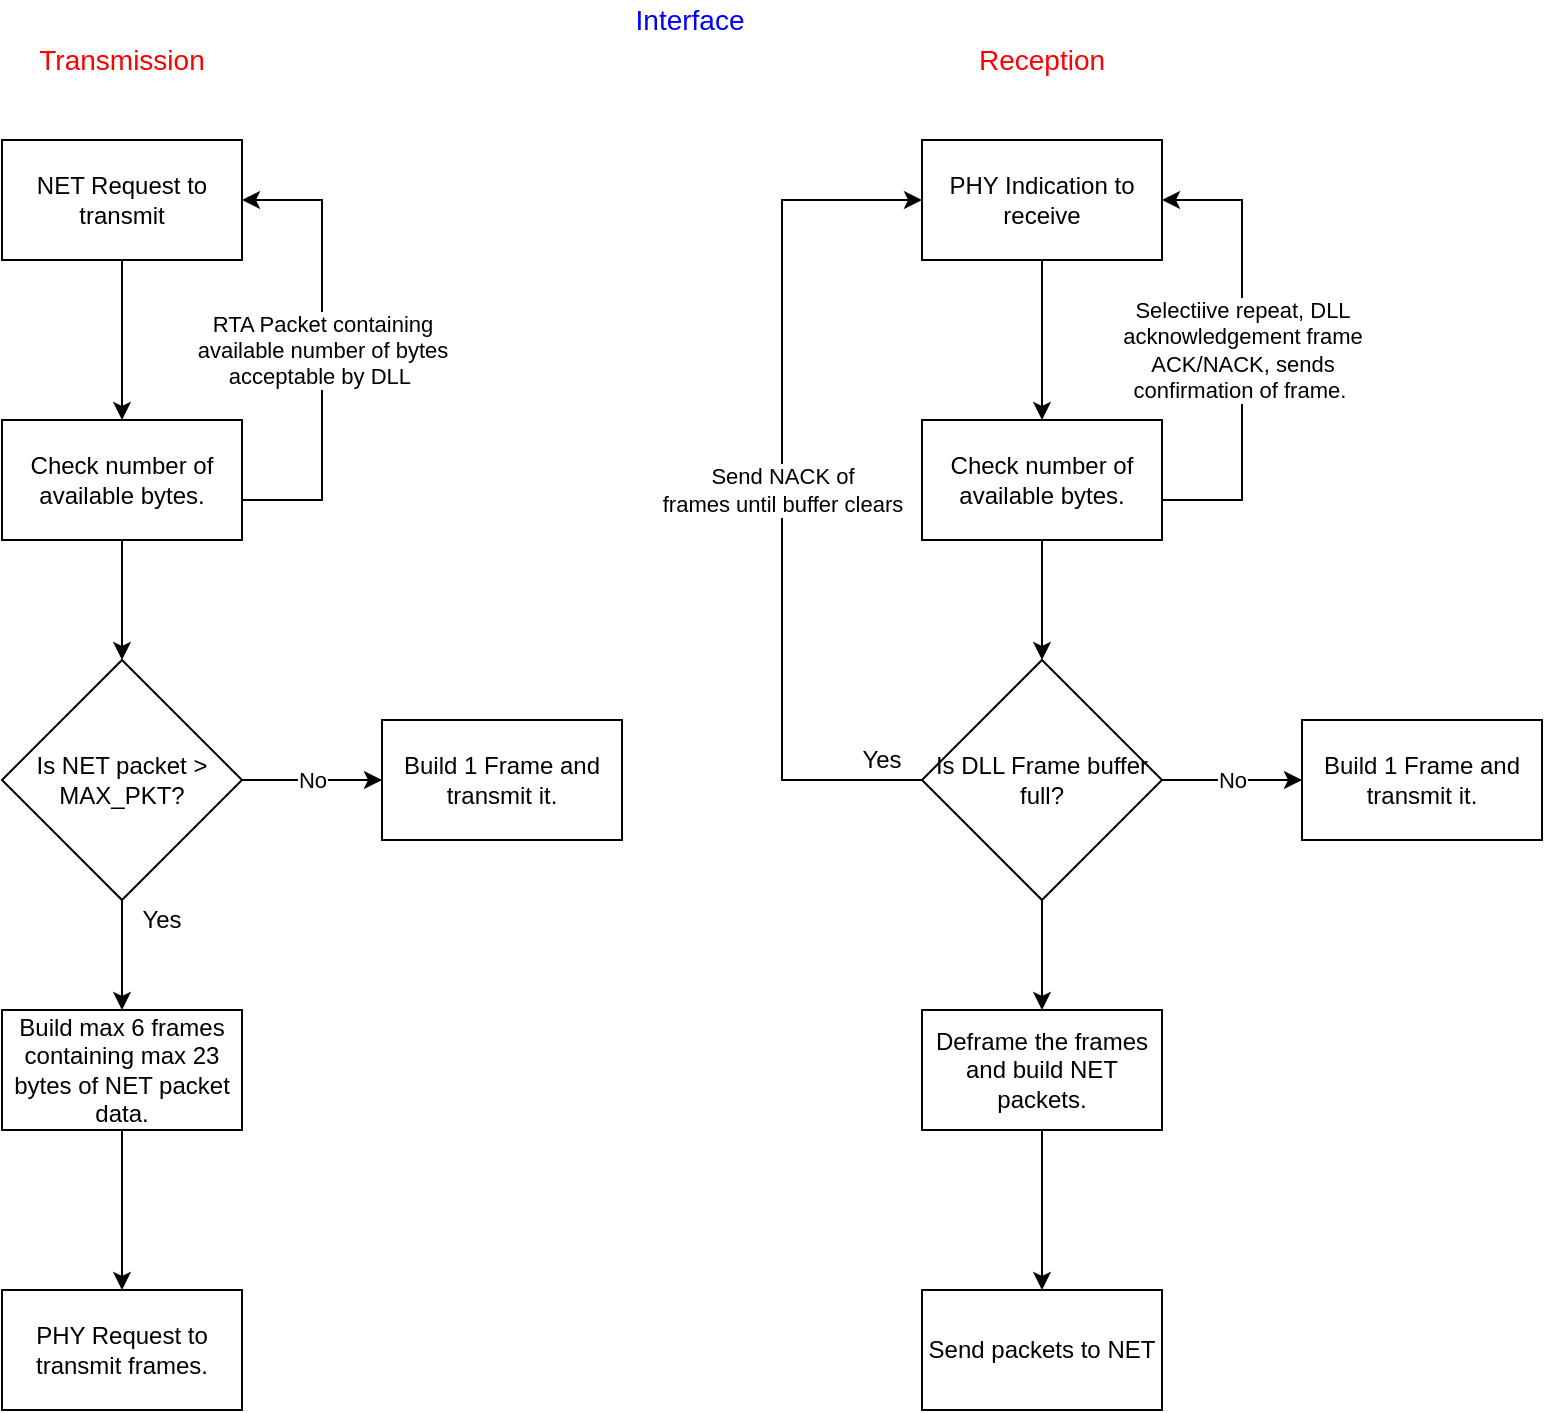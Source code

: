 <mxfile version="13.10.0" type="embed">
    <diagram id="VOiTFpkMgCEhUqabbZLc" name="Page-1">
        <mxGraphModel dx="1141" dy="790" grid="1" gridSize="10" guides="1" tooltips="1" connect="1" arrows="1" fold="1" page="1" pageScale="1" pageWidth="827" pageHeight="1169" math="0" shadow="0">
            <root>
                <mxCell id="0"/>
                <mxCell id="1" parent="0"/>
                <mxCell id="4" style="edgeStyle=orthogonalEdgeStyle;rounded=0;orthogonalLoop=1;jettySize=auto;html=1;entryX=0.5;entryY=0;entryDx=0;entryDy=0;" edge="1" parent="1" source="12" target="3">
                    <mxGeometry relative="1" as="geometry">
                        <mxPoint x="110" y="310" as="sourcePoint"/>
                    </mxGeometry>
                </mxCell>
                <mxCell id="2" value="NET Request to transmit" style="rounded=0;whiteSpace=wrap;html=1;" vertex="1" parent="1">
                    <mxGeometry x="50" y="80" width="120" height="60" as="geometry"/>
                </mxCell>
                <mxCell id="11" value="No" style="edgeStyle=orthogonalEdgeStyle;rounded=0;orthogonalLoop=1;jettySize=auto;html=1;" edge="1" parent="1" source="3" target="10">
                    <mxGeometry relative="1" as="geometry"/>
                </mxCell>
                <mxCell id="17" value="" style="edgeStyle=orthogonalEdgeStyle;rounded=0;orthogonalLoop=1;jettySize=auto;html=1;" edge="1" parent="1" source="3" target="16">
                    <mxGeometry relative="1" as="geometry"/>
                </mxCell>
                <mxCell id="3" value="Is NET packet &amp;gt; MAX_PKT?" style="rhombus;whiteSpace=wrap;html=1;" vertex="1" parent="1">
                    <mxGeometry x="50" y="340" width="120" height="120" as="geometry"/>
                </mxCell>
                <mxCell id="7" value="RTA Packet containing&lt;br&gt;available number of bytes &lt;br&gt;acceptable by DLL&amp;nbsp;" style="edgeStyle=orthogonalEdgeStyle;rounded=0;orthogonalLoop=1;jettySize=auto;html=1;entryX=1;entryY=0.5;entryDx=0;entryDy=0;" edge="1" parent="1" target="2">
                    <mxGeometry relative="1" as="geometry">
                        <mxPoint x="170" y="260" as="sourcePoint"/>
                        <Array as="points">
                            <mxPoint x="210" y="260"/>
                            <mxPoint x="210" y="110"/>
                        </Array>
                    </mxGeometry>
                </mxCell>
                <mxCell id="6" style="edgeStyle=orthogonalEdgeStyle;rounded=0;orthogonalLoop=1;jettySize=auto;html=1;" edge="1" parent="1" source="2" target="12">
                    <mxGeometry relative="1" as="geometry">
                        <mxPoint x="110" y="140" as="sourcePoint"/>
                        <mxPoint x="110" y="200" as="targetPoint"/>
                    </mxGeometry>
                </mxCell>
                <mxCell id="10" value="Build 1 Frame and transmit it." style="rounded=0;whiteSpace=wrap;html=1;" vertex="1" parent="1">
                    <mxGeometry x="240" y="370" width="120" height="60" as="geometry"/>
                </mxCell>
                <mxCell id="12" value="Check number of available bytes." style="rounded=0;whiteSpace=wrap;html=1;" vertex="1" parent="1">
                    <mxGeometry x="50" y="220" width="120" height="60" as="geometry"/>
                </mxCell>
                <mxCell id="31" value="" style="edgeStyle=orthogonalEdgeStyle;rounded=0;orthogonalLoop=1;jettySize=auto;html=1;" edge="1" parent="1" source="16" target="30">
                    <mxGeometry relative="1" as="geometry"/>
                </mxCell>
                <mxCell id="16" value="Build max 6 frames containing max 23 bytes of NET packet data." style="whiteSpace=wrap;html=1;" vertex="1" parent="1">
                    <mxGeometry x="50" y="515" width="120" height="60" as="geometry"/>
                </mxCell>
                <mxCell id="20" style="edgeStyle=orthogonalEdgeStyle;rounded=0;orthogonalLoop=1;jettySize=auto;html=1;entryX=0.5;entryY=0;entryDx=0;entryDy=0;" edge="1" parent="1" source="28" target="24">
                    <mxGeometry relative="1" as="geometry">
                        <mxPoint x="570" y="310" as="sourcePoint"/>
                    </mxGeometry>
                </mxCell>
                <mxCell id="21" value="PHY Indication to receive" style="rounded=0;whiteSpace=wrap;html=1;" vertex="1" parent="1">
                    <mxGeometry x="510" y="80" width="120" height="60" as="geometry"/>
                </mxCell>
                <mxCell id="22" value="No" style="edgeStyle=orthogonalEdgeStyle;rounded=0;orthogonalLoop=1;jettySize=auto;html=1;" edge="1" parent="1" source="24" target="27">
                    <mxGeometry relative="1" as="geometry"/>
                </mxCell>
                <mxCell id="23" value="" style="edgeStyle=orthogonalEdgeStyle;rounded=0;orthogonalLoop=1;jettySize=auto;html=1;" edge="1" parent="1" source="24" target="29">
                    <mxGeometry relative="1" as="geometry"/>
                </mxCell>
                <mxCell id="32" value="Send NACK of &lt;br&gt;frames until buffer clears" style="edgeStyle=orthogonalEdgeStyle;rounded=0;orthogonalLoop=1;jettySize=auto;html=1;entryX=0;entryY=0.5;entryDx=0;entryDy=0;" edge="1" parent="1" source="24" target="21">
                    <mxGeometry relative="1" as="geometry">
                        <Array as="points">
                            <mxPoint x="440" y="400"/>
                            <mxPoint x="440" y="110"/>
                        </Array>
                    </mxGeometry>
                </mxCell>
                <mxCell id="24" value="Is DLL Frame buffer full?" style="rhombus;whiteSpace=wrap;html=1;" vertex="1" parent="1">
                    <mxGeometry x="510" y="340" width="120" height="120" as="geometry"/>
                </mxCell>
                <mxCell id="25" value="Selectiive repeat, DLL &lt;br&gt;acknowledgement frame&lt;br&gt;ACK/NACK, sends &lt;br&gt;confirmation of frame.&amp;nbsp;" style="edgeStyle=orthogonalEdgeStyle;rounded=0;orthogonalLoop=1;jettySize=auto;html=1;entryX=1;entryY=0.5;entryDx=0;entryDy=0;" edge="1" parent="1" target="21">
                    <mxGeometry relative="1" as="geometry">
                        <mxPoint x="630" y="260" as="sourcePoint"/>
                        <Array as="points">
                            <mxPoint x="670" y="260"/>
                            <mxPoint x="670" y="110"/>
                        </Array>
                    </mxGeometry>
                </mxCell>
                <mxCell id="26" style="edgeStyle=orthogonalEdgeStyle;rounded=0;orthogonalLoop=1;jettySize=auto;html=1;" edge="1" parent="1" source="21" target="28">
                    <mxGeometry relative="1" as="geometry">
                        <mxPoint x="570" y="140" as="sourcePoint"/>
                        <mxPoint x="570" y="200" as="targetPoint"/>
                    </mxGeometry>
                </mxCell>
                <mxCell id="27" value="Build 1 Frame and transmit it." style="rounded=0;whiteSpace=wrap;html=1;" vertex="1" parent="1">
                    <mxGeometry x="700" y="370" width="120" height="60" as="geometry"/>
                </mxCell>
                <mxCell id="28" value="Check number of available bytes." style="rounded=0;whiteSpace=wrap;html=1;" vertex="1" parent="1">
                    <mxGeometry x="510" y="220" width="120" height="60" as="geometry"/>
                </mxCell>
                <mxCell id="37" value="" style="edgeStyle=orthogonalEdgeStyle;rounded=0;orthogonalLoop=1;jettySize=auto;html=1;" edge="1" parent="1" source="29" target="36">
                    <mxGeometry relative="1" as="geometry"/>
                </mxCell>
                <mxCell id="29" value="Deframe the frames and build NET packets." style="whiteSpace=wrap;html=1;" vertex="1" parent="1">
                    <mxGeometry x="510" y="515" width="120" height="60" as="geometry"/>
                </mxCell>
                <mxCell id="30" value="PHY Request to transmit frames." style="whiteSpace=wrap;html=1;" vertex="1" parent="1">
                    <mxGeometry x="50" y="655" width="120" height="60" as="geometry"/>
                </mxCell>
                <mxCell id="33" value="Yes" style="text;html=1;strokeColor=none;fillColor=none;align=center;verticalAlign=middle;whiteSpace=wrap;rounded=0;" vertex="1" parent="1">
                    <mxGeometry x="470" y="380" width="40" height="20" as="geometry"/>
                </mxCell>
                <mxCell id="34" value="Yes" style="text;html=1;strokeColor=none;fillColor=none;align=center;verticalAlign=middle;whiteSpace=wrap;rounded=0;" vertex="1" parent="1">
                    <mxGeometry x="110" y="460" width="40" height="20" as="geometry"/>
                </mxCell>
                <mxCell id="36" value="Send packets to NET" style="whiteSpace=wrap;html=1;" vertex="1" parent="1">
                    <mxGeometry x="510" y="655" width="120" height="60" as="geometry"/>
                </mxCell>
                <mxCell id="38" value="Transmission" style="text;html=1;strokeColor=none;fillColor=none;align=center;verticalAlign=middle;whiteSpace=wrap;rounded=0;fontSize=14;fontColor=#FF0000;" vertex="1" parent="1">
                    <mxGeometry x="90" y="30" width="40" height="20" as="geometry"/>
                </mxCell>
                <mxCell id="39" value="Reception" style="text;html=1;strokeColor=none;fillColor=none;align=center;verticalAlign=middle;whiteSpace=wrap;rounded=0;fontSize=14;fontColor=#FF0000;" vertex="1" parent="1">
                    <mxGeometry x="550" y="30" width="40" height="20" as="geometry"/>
                </mxCell>
                <mxCell id="40" value="Interface" style="text;html=1;strokeColor=none;fillColor=none;align=center;verticalAlign=middle;whiteSpace=wrap;rounded=0;fontSize=14;fontColor=#0000FF;" vertex="1" parent="1">
                    <mxGeometry x="374" y="10" width="40" height="20" as="geometry"/>
                </mxCell>
            </root>
        </mxGraphModel>
    </diagram>
</mxfile>